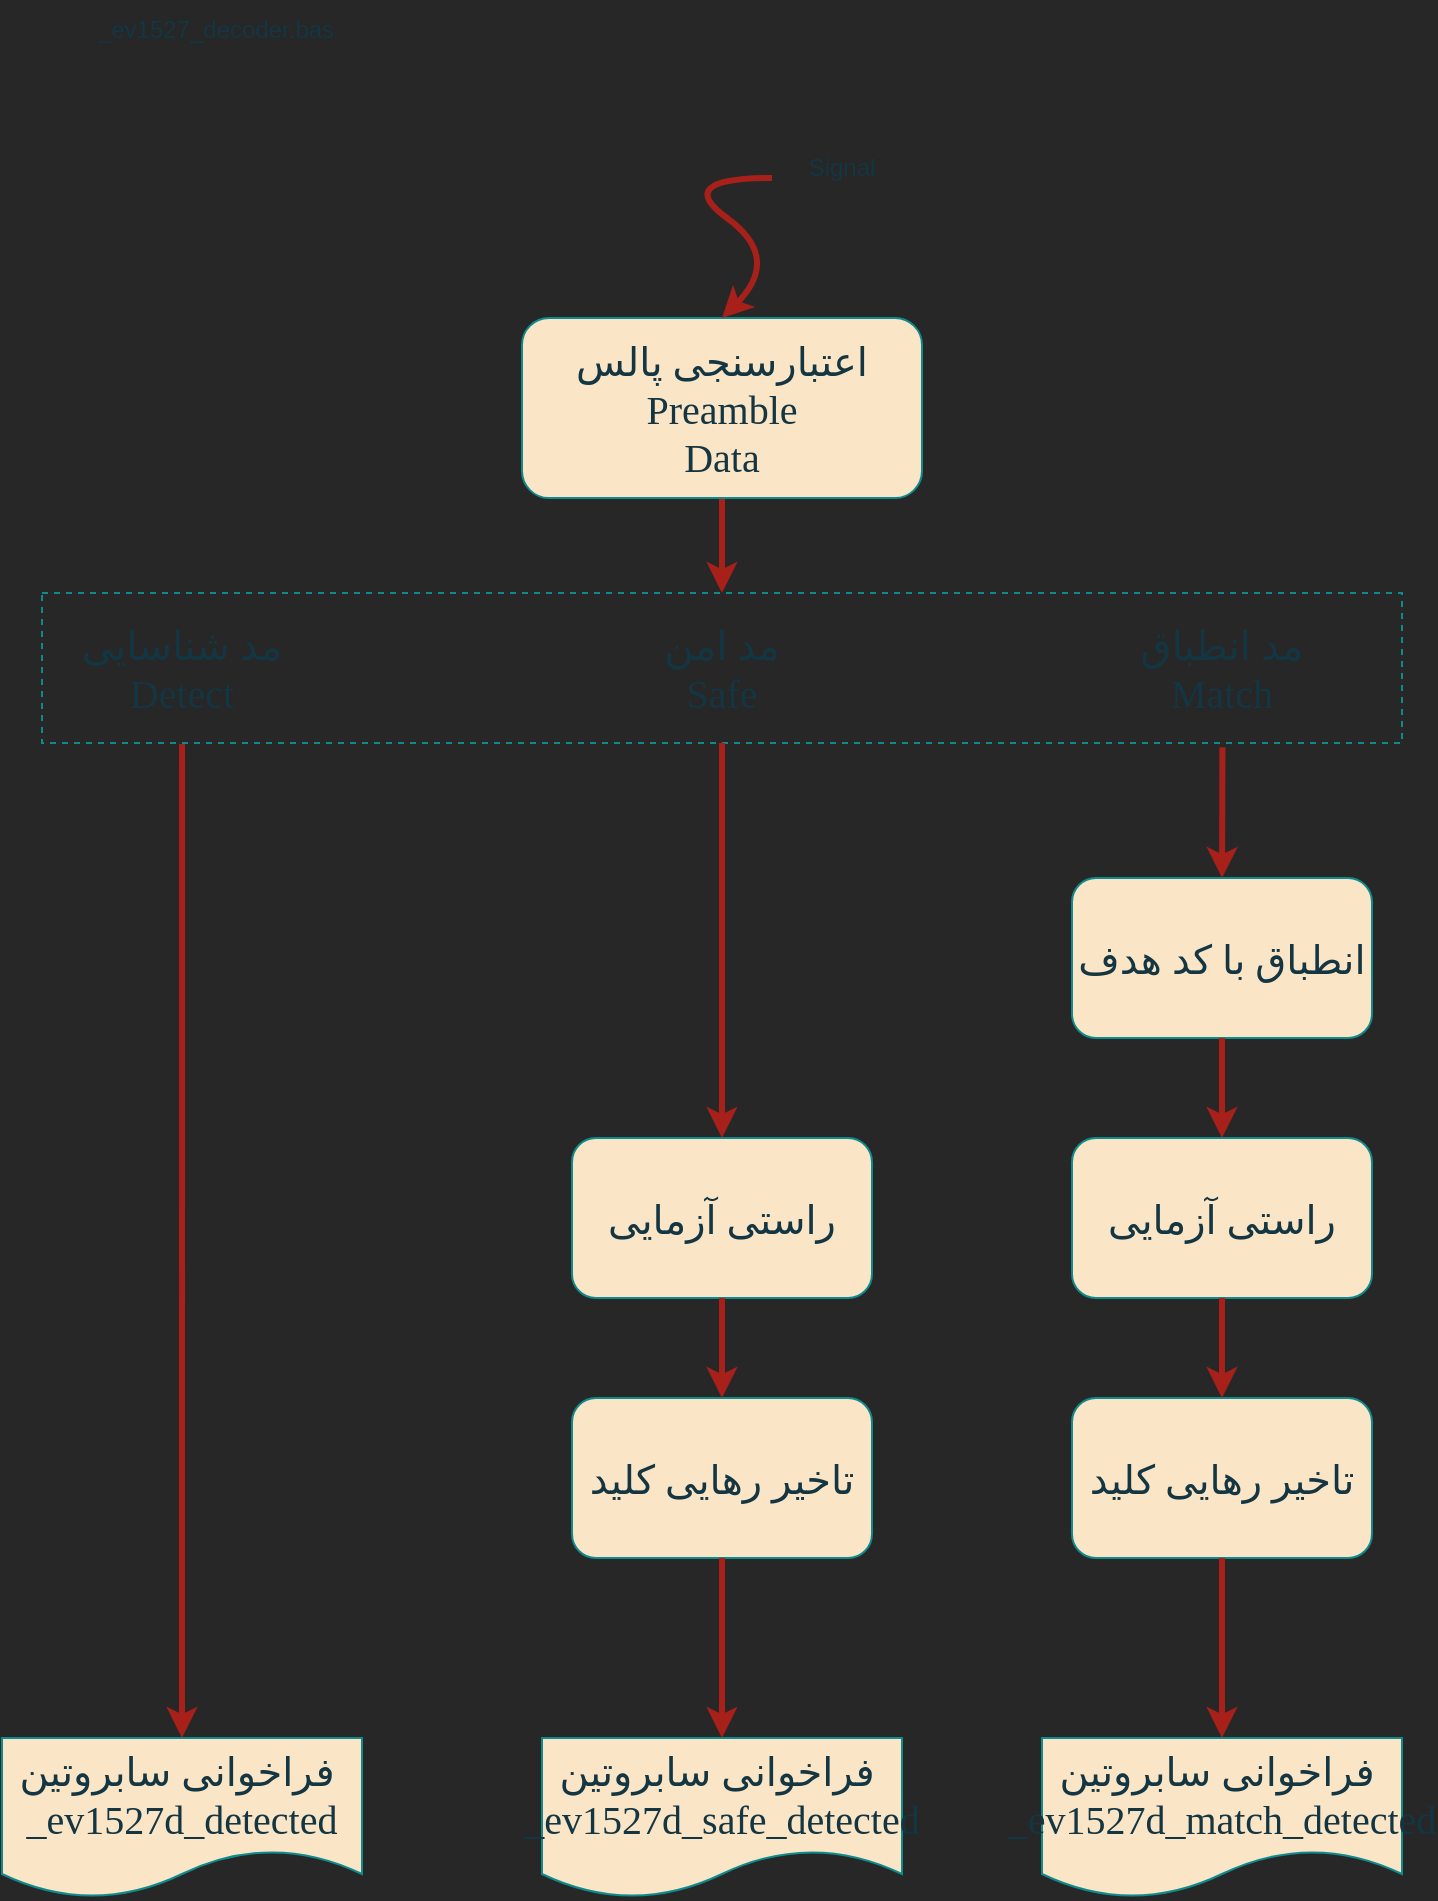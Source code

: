 <mxfile compressed="false" version="20.8.14" type="device">
  <diagram id="QGUq8b3jRyWAS1TGHu5f" name="Page-1">
    <mxGraphModel dx="2977" dy="1167" grid="0" gridSize="10" guides="1" tooltips="1" connect="1" arrows="1" fold="1" page="1" pageScale="1" pageWidth="827" pageHeight="1169" background="#272727" math="0" shadow="0">
      <root>
        <mxCell id="0" />
        <mxCell id="1" parent="0" />
        <mxCell id="AfwEGC1GfQbpk3VlEXiL-46" value="" style="rounded=0;whiteSpace=wrap;html=1;strokeColor=#0F8B8D;fontFamily=Katibeh;fontSource=https%3A%2F%2Ffonts.googleapis.com%2Fcss%3Ffamily%3DKatibeh;fontSize=20;fontColor=#143642;fillColor=none;dashed=1;labelBackgroundColor=none;labelBorderColor=none;fontStyle=0" parent="1" vertex="1">
          <mxGeometry x="-1562" y="356.5" width="680" height="75" as="geometry" />
        </mxCell>
        <mxCell id="AfwEGC1GfQbpk3VlEXiL-4" value="Signal" style="text;html=1;strokeColor=none;fillColor=none;align=center;verticalAlign=middle;whiteSpace=wrap;rounded=0;fontStyle=0;fontColor=#143642;labelBackgroundColor=none;labelBorderColor=none;" parent="1" vertex="1">
          <mxGeometry x="-1192" y="129" width="60" height="30" as="geometry" />
        </mxCell>
        <mxCell id="AfwEGC1GfQbpk3VlEXiL-55" value="" style="edgeStyle=orthogonalEdgeStyle;rounded=0;jumpSize=0;orthogonalLoop=1;jettySize=auto;html=1;strokeColor=#A8201A;strokeWidth=3;fontFamily=Katibeh;fontSource=https%3A%2F%2Ffonts.googleapis.com%2Fcss%3Ffamily%3DKatibeh;fontSize=20;fontColor=default;fillColor=#FAE5C7;labelBackgroundColor=none;labelBorderColor=none;fontStyle=0" parent="1" source="AfwEGC1GfQbpk3VlEXiL-5" target="AfwEGC1GfQbpk3VlEXiL-46" edge="1">
          <mxGeometry relative="1" as="geometry" />
        </mxCell>
        <mxCell id="AfwEGC1GfQbpk3VlEXiL-5" value="&lt;font face=&quot;Katibeh&quot; data-font-src=&quot;https://fonts.googleapis.com/css?family=Katibeh&quot; style=&quot;font-size: 20px;&quot;&gt;اعتبارسنجی پالس&lt;br style=&quot;font-size: 20px;&quot;&gt;Preamble&lt;br style=&quot;font-size: 20px;&quot;&gt;Data&lt;/font&gt;" style="rounded=1;whiteSpace=wrap;html=1;fillColor=#FAE5C7;strokeColor=#0F8B8D;fontColor=#143642;fontSize=20;labelBackgroundColor=none;labelBorderColor=none;fontStyle=0" parent="1" vertex="1">
          <mxGeometry x="-1322" y="219" width="200" height="90" as="geometry" />
        </mxCell>
        <mxCell id="AfwEGC1GfQbpk3VlEXiL-14" value="مد شناسایی &lt;br&gt;Detect" style="text;html=1;strokeColor=none;fillColor=none;align=center;verticalAlign=middle;whiteSpace=wrap;rounded=0;fontColor=#143642;fontFamily=Katibeh;fontSource=https%3A%2F%2Ffonts.googleapis.com%2Fcss%3Ffamily%3DKatibeh;fontSize=20;labelBackgroundColor=none;labelBorderColor=none;fontStyle=0" parent="1" vertex="1">
          <mxGeometry x="-1552" y="379" width="120" height="30" as="geometry" />
        </mxCell>
        <mxCell id="AfwEGC1GfQbpk3VlEXiL-16" value="مد امن &lt;br&gt;Safe" style="text;html=1;strokeColor=none;fillColor=none;align=center;verticalAlign=middle;whiteSpace=wrap;rounded=0;fontColor=#143642;fontFamily=Katibeh;fontSource=https%3A%2F%2Ffonts.googleapis.com%2Fcss%3Ffamily%3DKatibeh;fontSize=20;labelBackgroundColor=none;labelBorderColor=none;fontStyle=0" parent="1" vertex="1">
          <mxGeometry x="-1282" y="379" width="120" height="30" as="geometry" />
        </mxCell>
        <mxCell id="AfwEGC1GfQbpk3VlEXiL-18" value="مد انطباق &lt;br&gt;Match" style="text;html=1;strokeColor=none;fillColor=none;align=center;verticalAlign=middle;whiteSpace=wrap;rounded=0;fontColor=#143642;fontFamily=Katibeh;fontSource=https%3A%2F%2Ffonts.googleapis.com%2Fcss%3Ffamily%3DKatibeh;fontSize=20;labelBackgroundColor=none;labelBorderColor=none;fontStyle=0" parent="1" vertex="1">
          <mxGeometry x="-1032" y="379" width="120" height="30" as="geometry" />
        </mxCell>
        <mxCell id="AfwEGC1GfQbpk3VlEXiL-19" value="فراخوانی سابروتین&amp;nbsp;&lt;br style=&quot;border-color: var(--border-color);&quot;&gt;_ev1527d_detected" style="shape=document;whiteSpace=wrap;html=1;boundedLbl=1;fillColor=#FAE5C7;strokeColor=#0F8B8D;fontColor=#143642;fontFamily=Katibeh;fontSource=https%3A%2F%2Ffonts.googleapis.com%2Fcss%3Ffamily%3DKatibeh;fontSize=20;labelBackgroundColor=none;labelBorderColor=none;fontStyle=0" parent="1" vertex="1">
          <mxGeometry x="-1582" y="929" width="180" height="80" as="geometry" />
        </mxCell>
        <mxCell id="AfwEGC1GfQbpk3VlEXiL-20" value="&lt;font data-font-src=&quot;https://fonts.googleapis.com/css?family=Katibeh&quot; face=&quot;Katibeh&quot; style=&quot;font-size: 20px;&quot;&gt;راستی آزمایی&lt;/font&gt;" style="rounded=1;whiteSpace=wrap;html=1;fillColor=#FAE5C7;strokeColor=#0F8B8D;fontColor=#143642;fontSize=20;labelBackgroundColor=none;labelBorderColor=none;fontStyle=0" parent="1" vertex="1">
          <mxGeometry x="-1297" y="629" width="150" height="80" as="geometry" />
        </mxCell>
        <mxCell id="AfwEGC1GfQbpk3VlEXiL-21" value="تاخیر رهایی کلید" style="rounded=1;whiteSpace=wrap;html=1;fillColor=#FAE5C7;strokeColor=#0F8B8D;fontColor=#143642;fontFamily=Katibeh;fontSource=https%3A%2F%2Ffonts.googleapis.com%2Fcss%3Ffamily%3DKatibeh;fontSize=20;labelBackgroundColor=none;labelBorderColor=none;fontStyle=0" parent="1" vertex="1">
          <mxGeometry x="-1297" y="759" width="150" height="80" as="geometry" />
        </mxCell>
        <mxCell id="AfwEGC1GfQbpk3VlEXiL-23" value="فراخوانی سابروتین&amp;nbsp;&lt;br style=&quot;border-color: var(--border-color);&quot;&gt;_ev1527d_safe_detected" style="shape=document;whiteSpace=wrap;html=1;boundedLbl=1;fillColor=#FAE5C7;strokeColor=#0F8B8D;fontColor=#143642;fontFamily=Katibeh;fontSource=https%3A%2F%2Ffonts.googleapis.com%2Fcss%3Ffamily%3DKatibeh;fontSize=20;labelBackgroundColor=none;labelBorderColor=none;fontStyle=0" parent="1" vertex="1">
          <mxGeometry x="-1312" y="929" width="180" height="80" as="geometry" />
        </mxCell>
        <mxCell id="AfwEGC1GfQbpk3VlEXiL-25" value="راستی آزمایی" style="rounded=1;whiteSpace=wrap;html=1;fillColor=#FAE5C7;strokeColor=#0F8B8D;fontColor=#143642;fontFamily=Katibeh;fontSource=https%3A%2F%2Ffonts.googleapis.com%2Fcss%3Ffamily%3DKatibeh;fontSize=20;labelBackgroundColor=none;labelBorderColor=none;fontStyle=0" parent="1" vertex="1">
          <mxGeometry x="-1047" y="629" width="150" height="80" as="geometry" />
        </mxCell>
        <mxCell id="AfwEGC1GfQbpk3VlEXiL-26" value="تاخیر رهایی کلید" style="rounded=1;whiteSpace=wrap;html=1;fillColor=#FAE5C7;strokeColor=#0F8B8D;fontColor=#143642;fontFamily=Katibeh;fontSource=https%3A%2F%2Ffonts.googleapis.com%2Fcss%3Ffamily%3DKatibeh;fontSize=20;labelBackgroundColor=none;labelBorderColor=none;fontStyle=0" parent="1" vertex="1">
          <mxGeometry x="-1047" y="759" width="150" height="80" as="geometry" />
        </mxCell>
        <mxCell id="AfwEGC1GfQbpk3VlEXiL-28" value="فراخوانی سابروتین&amp;nbsp;&lt;br style=&quot;font-size: 20px;&quot;&gt;_ev1527d_match_detected" style="shape=document;whiteSpace=wrap;html=1;boundedLbl=1;fillColor=#FAE5C7;strokeColor=#0F8B8D;fontColor=#143642;fontFamily=Katibeh;fontSource=https%3A%2F%2Ffonts.googleapis.com%2Fcss%3Ffamily%3DKatibeh;fontSize=20;labelBackgroundColor=none;labelBorderColor=none;fontStyle=0" parent="1" vertex="1">
          <mxGeometry x="-1062" y="929" width="180" height="80" as="geometry" />
        </mxCell>
        <mxCell id="AfwEGC1GfQbpk3VlEXiL-30" value="انطباق با کد هدف" style="rounded=1;whiteSpace=wrap;html=1;fillColor=#FAE5C7;strokeColor=#0F8B8D;fontColor=#143642;fontFamily=Katibeh;fontSource=https%3A%2F%2Ffonts.googleapis.com%2Fcss%3Ffamily%3DKatibeh;fontSize=20;labelBackgroundColor=none;labelBorderColor=none;fontStyle=0" parent="1" vertex="1">
          <mxGeometry x="-1047" y="499" width="150" height="80" as="geometry" />
        </mxCell>
        <mxCell id="AfwEGC1GfQbpk3VlEXiL-32" value="_ev1527_decoder.bas" style="text;html=1;strokeColor=none;fillColor=none;align=center;verticalAlign=middle;whiteSpace=wrap;rounded=0;fontStyle=0;fontColor=#143642;labelBackgroundColor=none;labelBorderColor=none;" parent="1" vertex="1">
          <mxGeometry x="-1550" y="60" width="150" height="30" as="geometry" />
        </mxCell>
        <mxCell id="AfwEGC1GfQbpk3VlEXiL-47" value="" style="endArrow=classic;html=1;rounded=0;strokeColor=#A8201A;fontFamily=Katibeh;fontSource=https%3A%2F%2Ffonts.googleapis.com%2Fcss%3Ffamily%3DKatibeh;fontSize=20;fontColor=default;fillColor=#FAE5C7;entryX=0.5;entryY=0;entryDx=0;entryDy=0;jumpSize=0;strokeWidth=3;exitX=0.103;exitY=1.007;exitDx=0;exitDy=0;exitPerimeter=0;labelBackgroundColor=none;labelBorderColor=none;fontStyle=0" parent="1" source="AfwEGC1GfQbpk3VlEXiL-46" target="AfwEGC1GfQbpk3VlEXiL-19" edge="1">
          <mxGeometry width="50" height="50" relative="1" as="geometry">
            <mxPoint x="-1492" y="469" as="sourcePoint" />
            <mxPoint x="-1212" y="609" as="targetPoint" />
          </mxGeometry>
        </mxCell>
        <mxCell id="AfwEGC1GfQbpk3VlEXiL-48" value="" style="endArrow=classic;html=1;rounded=0;strokeColor=#A8201A;fontFamily=Katibeh;fontSource=https%3A%2F%2Ffonts.googleapis.com%2Fcss%3Ffamily%3DKatibeh;fontSize=20;fontColor=default;fillColor=#FAE5C7;entryX=0.5;entryY=0;entryDx=0;entryDy=0;jumpSize=0;strokeWidth=3;exitX=0.5;exitY=1;exitDx=0;exitDy=0;labelBackgroundColor=none;labelBorderColor=none;fontStyle=0" parent="1" source="AfwEGC1GfQbpk3VlEXiL-46" target="AfwEGC1GfQbpk3VlEXiL-20" edge="1">
          <mxGeometry width="50" height="50" relative="1" as="geometry">
            <mxPoint x="-1222" y="469" as="sourcePoint" />
            <mxPoint x="-1482" y="939" as="targetPoint" />
          </mxGeometry>
        </mxCell>
        <mxCell id="AfwEGC1GfQbpk3VlEXiL-49" value="" style="endArrow=classic;html=1;rounded=0;strokeColor=#A8201A;fontFamily=Katibeh;fontSource=https%3A%2F%2Ffonts.googleapis.com%2Fcss%3Ffamily%3DKatibeh;fontSize=20;fontColor=default;fillColor=#FAE5C7;entryX=0.5;entryY=0;entryDx=0;entryDy=0;jumpSize=0;strokeWidth=3;exitX=0.5;exitY=1;exitDx=0;exitDy=0;labelBackgroundColor=none;labelBorderColor=none;fontStyle=0" parent="1" source="AfwEGC1GfQbpk3VlEXiL-20" target="AfwEGC1GfQbpk3VlEXiL-21" edge="1">
          <mxGeometry width="50" height="50" relative="1" as="geometry">
            <mxPoint x="-1182" y="729" as="sourcePoint" />
            <mxPoint x="-1212" y="639" as="targetPoint" />
          </mxGeometry>
        </mxCell>
        <mxCell id="AfwEGC1GfQbpk3VlEXiL-50" value="" style="endArrow=classic;html=1;rounded=0;strokeColor=#A8201A;fontFamily=Katibeh;fontSource=https%3A%2F%2Ffonts.googleapis.com%2Fcss%3Ffamily%3DKatibeh;fontSize=20;fontColor=default;fillColor=#FAE5C7;entryX=0.5;entryY=0;entryDx=0;entryDy=0;jumpSize=0;strokeWidth=3;exitX=0.5;exitY=1;exitDx=0;exitDy=0;labelBackgroundColor=none;labelBorderColor=none;fontStyle=0" parent="1" source="AfwEGC1GfQbpk3VlEXiL-21" target="AfwEGC1GfQbpk3VlEXiL-23" edge="1">
          <mxGeometry width="50" height="50" relative="1" as="geometry">
            <mxPoint x="-1202.72" y="462.45" as="sourcePoint" />
            <mxPoint x="-1202" y="649" as="targetPoint" />
          </mxGeometry>
        </mxCell>
        <mxCell id="AfwEGC1GfQbpk3VlEXiL-51" value="" style="endArrow=classic;html=1;rounded=0;strokeColor=#A8201A;fontFamily=Katibeh;fontSource=https%3A%2F%2Ffonts.googleapis.com%2Fcss%3Ffamily%3DKatibeh;fontSize=20;fontColor=default;fillColor=#FAE5C7;entryX=0.5;entryY=0;entryDx=0;entryDy=0;jumpSize=0;strokeWidth=3;exitX=0.868;exitY=1.029;exitDx=0;exitDy=0;exitPerimeter=0;labelBackgroundColor=none;labelBorderColor=none;fontStyle=0" parent="1" source="AfwEGC1GfQbpk3VlEXiL-46" target="AfwEGC1GfQbpk3VlEXiL-30" edge="1">
          <mxGeometry width="50" height="50" relative="1" as="geometry">
            <mxPoint x="-972" y="449" as="sourcePoint" />
            <mxPoint x="-1192" y="659" as="targetPoint" />
          </mxGeometry>
        </mxCell>
        <mxCell id="AfwEGC1GfQbpk3VlEXiL-52" value="" style="endArrow=classic;html=1;rounded=0;strokeColor=#A8201A;fontFamily=Katibeh;fontSource=https%3A%2F%2Ffonts.googleapis.com%2Fcss%3Ffamily%3DKatibeh;fontSize=20;fontColor=default;fillColor=#FAE5C7;entryX=0.5;entryY=0;entryDx=0;entryDy=0;jumpSize=0;strokeWidth=3;exitX=0.5;exitY=1;exitDx=0;exitDy=0;labelBackgroundColor=none;labelBorderColor=none;fontStyle=0" parent="1" source="AfwEGC1GfQbpk3VlEXiL-30" target="AfwEGC1GfQbpk3VlEXiL-25" edge="1">
          <mxGeometry width="50" height="50" relative="1" as="geometry">
            <mxPoint x="-1182.72" y="482.45" as="sourcePoint" />
            <mxPoint x="-1182" y="669" as="targetPoint" />
          </mxGeometry>
        </mxCell>
        <mxCell id="AfwEGC1GfQbpk3VlEXiL-53" value="" style="endArrow=classic;html=1;rounded=0;strokeColor=#A8201A;fontFamily=Katibeh;fontSource=https%3A%2F%2Ffonts.googleapis.com%2Fcss%3Ffamily%3DKatibeh;fontSize=20;fontColor=default;fillColor=#FAE5C7;entryX=0.5;entryY=0;entryDx=0;entryDy=0;jumpSize=0;strokeWidth=3;exitX=0.5;exitY=1;exitDx=0;exitDy=0;labelBackgroundColor=none;labelBorderColor=none;fontStyle=0" parent="1" source="AfwEGC1GfQbpk3VlEXiL-25" target="AfwEGC1GfQbpk3VlEXiL-26" edge="1">
          <mxGeometry width="50" height="50" relative="1" as="geometry">
            <mxPoint x="-1172.72" y="492.45" as="sourcePoint" />
            <mxPoint x="-1172" y="679" as="targetPoint" />
          </mxGeometry>
        </mxCell>
        <mxCell id="AfwEGC1GfQbpk3VlEXiL-54" value="" style="endArrow=classic;html=1;rounded=0;strokeColor=#A8201A;fontFamily=Katibeh;fontSource=https%3A%2F%2Ffonts.googleapis.com%2Fcss%3Ffamily%3DKatibeh;fontSize=20;fontColor=default;fillColor=#FAE5C7;entryX=0.5;entryY=0;entryDx=0;entryDy=0;jumpSize=0;strokeWidth=3;exitX=0.5;exitY=1;exitDx=0;exitDy=0;labelBackgroundColor=none;labelBorderColor=none;fontStyle=0" parent="1" source="AfwEGC1GfQbpk3VlEXiL-26" target="AfwEGC1GfQbpk3VlEXiL-28" edge="1">
          <mxGeometry width="50" height="50" relative="1" as="geometry">
            <mxPoint x="-1162.72" y="502.45" as="sourcePoint" />
            <mxPoint x="-1162" y="689" as="targetPoint" />
          </mxGeometry>
        </mxCell>
        <mxCell id="AfwEGC1GfQbpk3VlEXiL-56" value="" style="curved=1;endArrow=classic;html=1;rounded=0;strokeColor=#A8201A;strokeWidth=3;fontFamily=Katibeh;fontSource=https%3A%2F%2Ffonts.googleapis.com%2Fcss%3Ffamily%3DKatibeh;fontSize=20;fontColor=default;fillColor=#FAE5C7;jumpSize=0;entryX=0.5;entryY=0;entryDx=0;entryDy=0;labelBackgroundColor=none;labelBorderColor=none;fontStyle=0" parent="1" target="AfwEGC1GfQbpk3VlEXiL-5" edge="1">
          <mxGeometry width="50" height="50" relative="1" as="geometry">
            <mxPoint x="-1197" y="149" as="sourcePoint" />
            <mxPoint x="-1247" y="199" as="targetPoint" />
            <Array as="points">
              <mxPoint x="-1247" y="149" />
              <mxPoint x="-1192" y="189" />
            </Array>
          </mxGeometry>
        </mxCell>
      </root>
    </mxGraphModel>
  </diagram>
</mxfile>
